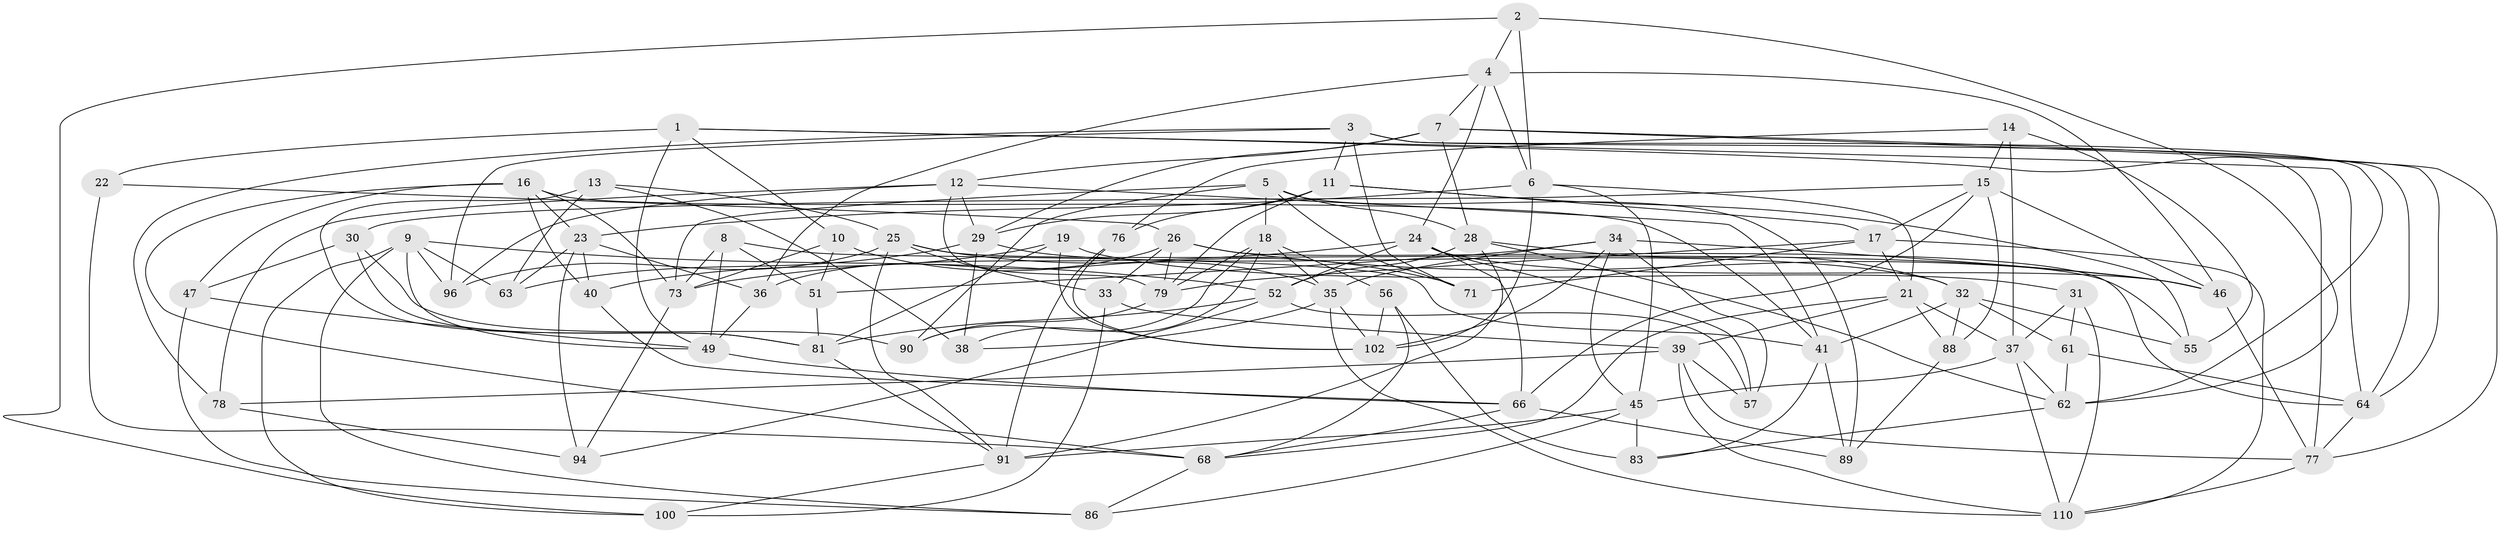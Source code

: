 // Generated by graph-tools (version 1.1) at 2025/24/03/03/25 07:24:30]
// undirected, 72 vertices, 184 edges
graph export_dot {
graph [start="1"]
  node [color=gray90,style=filled];
  1 [super="+50"];
  2;
  3 [super="+43"];
  4 [super="+98"];
  5 [super="+104"];
  6 [super="+42"];
  7 [super="+101"];
  8;
  9 [super="+20"];
  10;
  11 [super="+95"];
  12 [super="+87"];
  13;
  14;
  15 [super="+59"];
  16 [super="+75"];
  17 [super="+27"];
  18 [super="+103"];
  19;
  21 [super="+92"];
  22;
  23 [super="+111"];
  24 [super="+48"];
  25 [super="+113"];
  26 [super="+72"];
  28 [super="+105"];
  29 [super="+82"];
  30;
  31;
  32 [super="+44"];
  33;
  34 [super="+67"];
  35 [super="+60"];
  36;
  37 [super="+53"];
  38;
  39 [super="+69"];
  40;
  41 [super="+84"];
  45 [super="+85"];
  46 [super="+54"];
  47;
  49 [super="+106"];
  51;
  52 [super="+58"];
  55;
  56;
  57;
  61;
  62 [super="+65"];
  63;
  64 [super="+80"];
  66 [super="+74"];
  68 [super="+70"];
  71;
  73 [super="+108"];
  76;
  77 [super="+109"];
  78;
  79 [super="+97"];
  81 [super="+93"];
  83;
  86;
  88;
  89;
  90;
  91 [super="+99"];
  94;
  96;
  100;
  102 [super="+107"];
  110 [super="+112"];
  1 -- 22 [weight=2];
  1 -- 77;
  1 -- 64;
  1 -- 10;
  1 -- 49;
  2 -- 100;
  2 -- 6;
  2 -- 62;
  2 -- 4;
  3 -- 64;
  3 -- 96;
  3 -- 78;
  3 -- 11;
  3 -- 62;
  3 -- 71;
  4 -- 36;
  4 -- 7;
  4 -- 24;
  4 -- 46;
  4 -- 6;
  5 -- 90;
  5 -- 73;
  5 -- 89;
  5 -- 18;
  5 -- 71;
  5 -- 28;
  6 -- 45;
  6 -- 23;
  6 -- 102;
  6 -- 21;
  7 -- 29;
  7 -- 77;
  7 -- 64;
  7 -- 28;
  7 -- 12;
  8 -- 49;
  8 -- 51;
  8 -- 73;
  8 -- 41;
  9 -- 63;
  9 -- 96;
  9 -- 49;
  9 -- 100;
  9 -- 86;
  9 -- 52;
  10 -- 51;
  10 -- 73;
  10 -- 35;
  11 -- 55;
  11 -- 17;
  11 -- 76;
  11 -- 79;
  11 -- 29;
  12 -- 29;
  12 -- 78;
  12 -- 41;
  12 -- 96;
  12 -- 79;
  13 -- 25;
  13 -- 63;
  13 -- 38;
  13 -- 81;
  14 -- 55;
  14 -- 15;
  14 -- 76;
  14 -- 37;
  15 -- 30;
  15 -- 66;
  15 -- 88;
  15 -- 17;
  15 -- 46;
  16 -- 40;
  16 -- 47;
  16 -- 23;
  16 -- 41;
  16 -- 73;
  16 -- 68;
  17 -- 21;
  17 -- 71;
  17 -- 110;
  17 -- 79;
  18 -- 38;
  18 -- 90;
  18 -- 35;
  18 -- 56;
  18 -- 79;
  19 -- 81;
  19 -- 40;
  19 -- 102;
  19 -- 31;
  21 -- 68;
  21 -- 37;
  21 -- 88;
  21 -- 39;
  22 -- 26;
  22 -- 68;
  23 -- 40;
  23 -- 36;
  23 -- 63;
  23 -- 94;
  24 -- 57;
  24 -- 66;
  24 -- 73;
  24 -- 52;
  24 -- 46;
  25 -- 96;
  25 -- 91;
  25 -- 55;
  25 -- 71;
  25 -- 33;
  26 -- 36;
  26 -- 33;
  26 -- 64;
  26 -- 46;
  26 -- 79;
  28 -- 62;
  28 -- 52;
  28 -- 32;
  28 -- 91;
  29 -- 32;
  29 -- 38;
  29 -- 63;
  30 -- 90;
  30 -- 47;
  30 -- 81;
  31 -- 37;
  31 -- 61;
  31 -- 110;
  32 -- 61;
  32 -- 55;
  32 -- 41;
  32 -- 88;
  33 -- 100;
  33 -- 39;
  34 -- 51;
  34 -- 45;
  34 -- 35;
  34 -- 57;
  34 -- 102;
  34 -- 46;
  35 -- 110;
  35 -- 38;
  35 -- 102;
  36 -- 49;
  37 -- 110;
  37 -- 45;
  37 -- 62;
  39 -- 78;
  39 -- 57;
  39 -- 110;
  39 -- 77;
  40 -- 66;
  41 -- 83;
  41 -- 89;
  45 -- 91;
  45 -- 83;
  45 -- 86;
  46 -- 77;
  47 -- 49;
  47 -- 86;
  49 -- 66;
  51 -- 81;
  52 -- 57;
  52 -- 94;
  52 -- 81;
  56 -- 83;
  56 -- 68;
  56 -- 102;
  61 -- 64;
  61 -- 62;
  62 -- 83;
  64 -- 77;
  66 -- 68;
  66 -- 89;
  68 -- 86;
  73 -- 94;
  76 -- 102;
  76 -- 91;
  77 -- 110;
  78 -- 94;
  79 -- 90;
  81 -- 91;
  88 -- 89;
  91 -- 100;
}
